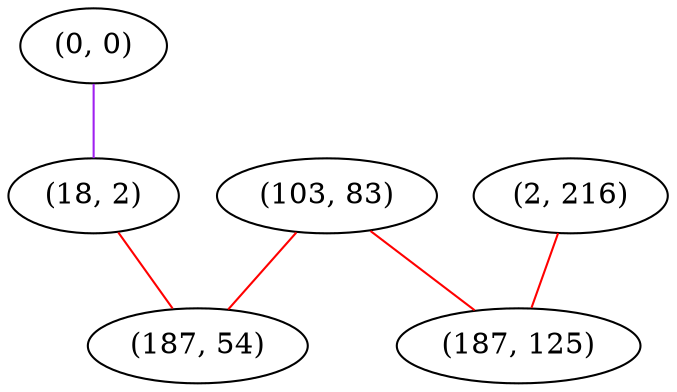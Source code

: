 graph "" {
"(0, 0)";
"(18, 2)";
"(103, 83)";
"(2, 216)";
"(187, 54)";
"(187, 125)";
"(0, 0)" -- "(18, 2)"  [color=purple, key=0, weight=4];
"(18, 2)" -- "(187, 54)"  [color=red, key=0, weight=1];
"(103, 83)" -- "(187, 54)"  [color=red, key=0, weight=1];
"(103, 83)" -- "(187, 125)"  [color=red, key=0, weight=1];
"(2, 216)" -- "(187, 125)"  [color=red, key=0, weight=1];
}
